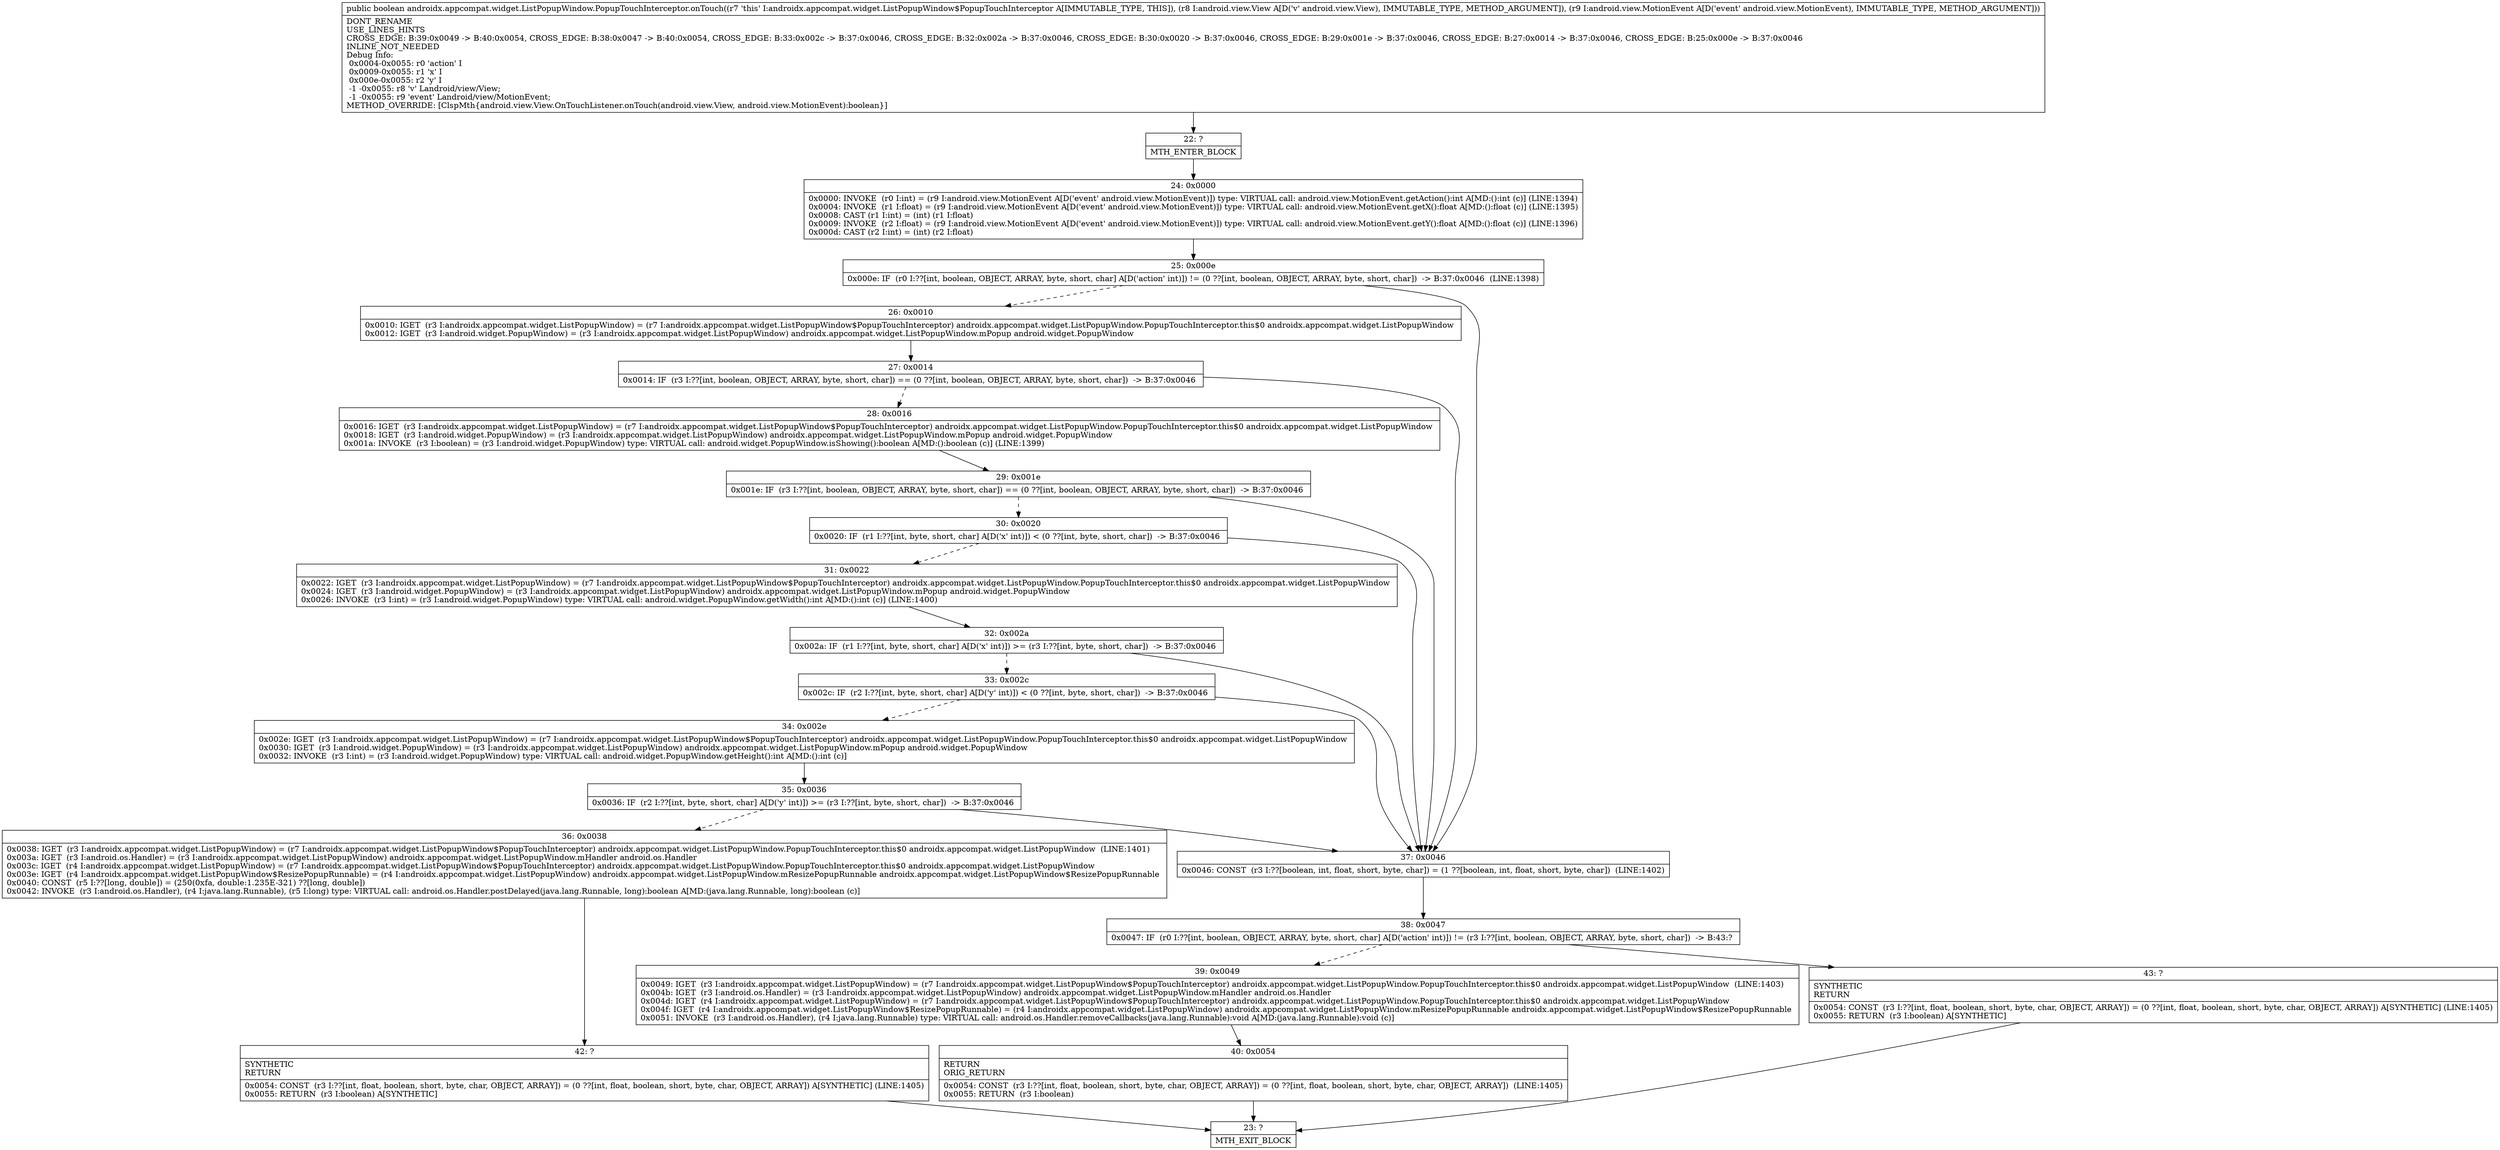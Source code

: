digraph "CFG forandroidx.appcompat.widget.ListPopupWindow.PopupTouchInterceptor.onTouch(Landroid\/view\/View;Landroid\/view\/MotionEvent;)Z" {
Node_22 [shape=record,label="{22\:\ ?|MTH_ENTER_BLOCK\l}"];
Node_24 [shape=record,label="{24\:\ 0x0000|0x0000: INVOKE  (r0 I:int) = (r9 I:android.view.MotionEvent A[D('event' android.view.MotionEvent)]) type: VIRTUAL call: android.view.MotionEvent.getAction():int A[MD:():int (c)] (LINE:1394)\l0x0004: INVOKE  (r1 I:float) = (r9 I:android.view.MotionEvent A[D('event' android.view.MotionEvent)]) type: VIRTUAL call: android.view.MotionEvent.getX():float A[MD:():float (c)] (LINE:1395)\l0x0008: CAST (r1 I:int) = (int) (r1 I:float) \l0x0009: INVOKE  (r2 I:float) = (r9 I:android.view.MotionEvent A[D('event' android.view.MotionEvent)]) type: VIRTUAL call: android.view.MotionEvent.getY():float A[MD:():float (c)] (LINE:1396)\l0x000d: CAST (r2 I:int) = (int) (r2 I:float) \l}"];
Node_25 [shape=record,label="{25\:\ 0x000e|0x000e: IF  (r0 I:??[int, boolean, OBJECT, ARRAY, byte, short, char] A[D('action' int)]) != (0 ??[int, boolean, OBJECT, ARRAY, byte, short, char])  \-\> B:37:0x0046  (LINE:1398)\l}"];
Node_26 [shape=record,label="{26\:\ 0x0010|0x0010: IGET  (r3 I:androidx.appcompat.widget.ListPopupWindow) = (r7 I:androidx.appcompat.widget.ListPopupWindow$PopupTouchInterceptor) androidx.appcompat.widget.ListPopupWindow.PopupTouchInterceptor.this$0 androidx.appcompat.widget.ListPopupWindow \l0x0012: IGET  (r3 I:android.widget.PopupWindow) = (r3 I:androidx.appcompat.widget.ListPopupWindow) androidx.appcompat.widget.ListPopupWindow.mPopup android.widget.PopupWindow \l}"];
Node_27 [shape=record,label="{27\:\ 0x0014|0x0014: IF  (r3 I:??[int, boolean, OBJECT, ARRAY, byte, short, char]) == (0 ??[int, boolean, OBJECT, ARRAY, byte, short, char])  \-\> B:37:0x0046 \l}"];
Node_28 [shape=record,label="{28\:\ 0x0016|0x0016: IGET  (r3 I:androidx.appcompat.widget.ListPopupWindow) = (r7 I:androidx.appcompat.widget.ListPopupWindow$PopupTouchInterceptor) androidx.appcompat.widget.ListPopupWindow.PopupTouchInterceptor.this$0 androidx.appcompat.widget.ListPopupWindow \l0x0018: IGET  (r3 I:android.widget.PopupWindow) = (r3 I:androidx.appcompat.widget.ListPopupWindow) androidx.appcompat.widget.ListPopupWindow.mPopup android.widget.PopupWindow \l0x001a: INVOKE  (r3 I:boolean) = (r3 I:android.widget.PopupWindow) type: VIRTUAL call: android.widget.PopupWindow.isShowing():boolean A[MD:():boolean (c)] (LINE:1399)\l}"];
Node_29 [shape=record,label="{29\:\ 0x001e|0x001e: IF  (r3 I:??[int, boolean, OBJECT, ARRAY, byte, short, char]) == (0 ??[int, boolean, OBJECT, ARRAY, byte, short, char])  \-\> B:37:0x0046 \l}"];
Node_30 [shape=record,label="{30\:\ 0x0020|0x0020: IF  (r1 I:??[int, byte, short, char] A[D('x' int)]) \< (0 ??[int, byte, short, char])  \-\> B:37:0x0046 \l}"];
Node_31 [shape=record,label="{31\:\ 0x0022|0x0022: IGET  (r3 I:androidx.appcompat.widget.ListPopupWindow) = (r7 I:androidx.appcompat.widget.ListPopupWindow$PopupTouchInterceptor) androidx.appcompat.widget.ListPopupWindow.PopupTouchInterceptor.this$0 androidx.appcompat.widget.ListPopupWindow \l0x0024: IGET  (r3 I:android.widget.PopupWindow) = (r3 I:androidx.appcompat.widget.ListPopupWindow) androidx.appcompat.widget.ListPopupWindow.mPopup android.widget.PopupWindow \l0x0026: INVOKE  (r3 I:int) = (r3 I:android.widget.PopupWindow) type: VIRTUAL call: android.widget.PopupWindow.getWidth():int A[MD:():int (c)] (LINE:1400)\l}"];
Node_32 [shape=record,label="{32\:\ 0x002a|0x002a: IF  (r1 I:??[int, byte, short, char] A[D('x' int)]) \>= (r3 I:??[int, byte, short, char])  \-\> B:37:0x0046 \l}"];
Node_33 [shape=record,label="{33\:\ 0x002c|0x002c: IF  (r2 I:??[int, byte, short, char] A[D('y' int)]) \< (0 ??[int, byte, short, char])  \-\> B:37:0x0046 \l}"];
Node_34 [shape=record,label="{34\:\ 0x002e|0x002e: IGET  (r3 I:androidx.appcompat.widget.ListPopupWindow) = (r7 I:androidx.appcompat.widget.ListPopupWindow$PopupTouchInterceptor) androidx.appcompat.widget.ListPopupWindow.PopupTouchInterceptor.this$0 androidx.appcompat.widget.ListPopupWindow \l0x0030: IGET  (r3 I:android.widget.PopupWindow) = (r3 I:androidx.appcompat.widget.ListPopupWindow) androidx.appcompat.widget.ListPopupWindow.mPopup android.widget.PopupWindow \l0x0032: INVOKE  (r3 I:int) = (r3 I:android.widget.PopupWindow) type: VIRTUAL call: android.widget.PopupWindow.getHeight():int A[MD:():int (c)]\l}"];
Node_35 [shape=record,label="{35\:\ 0x0036|0x0036: IF  (r2 I:??[int, byte, short, char] A[D('y' int)]) \>= (r3 I:??[int, byte, short, char])  \-\> B:37:0x0046 \l}"];
Node_36 [shape=record,label="{36\:\ 0x0038|0x0038: IGET  (r3 I:androidx.appcompat.widget.ListPopupWindow) = (r7 I:androidx.appcompat.widget.ListPopupWindow$PopupTouchInterceptor) androidx.appcompat.widget.ListPopupWindow.PopupTouchInterceptor.this$0 androidx.appcompat.widget.ListPopupWindow  (LINE:1401)\l0x003a: IGET  (r3 I:android.os.Handler) = (r3 I:androidx.appcompat.widget.ListPopupWindow) androidx.appcompat.widget.ListPopupWindow.mHandler android.os.Handler \l0x003c: IGET  (r4 I:androidx.appcompat.widget.ListPopupWindow) = (r7 I:androidx.appcompat.widget.ListPopupWindow$PopupTouchInterceptor) androidx.appcompat.widget.ListPopupWindow.PopupTouchInterceptor.this$0 androidx.appcompat.widget.ListPopupWindow \l0x003e: IGET  (r4 I:androidx.appcompat.widget.ListPopupWindow$ResizePopupRunnable) = (r4 I:androidx.appcompat.widget.ListPopupWindow) androidx.appcompat.widget.ListPopupWindow.mResizePopupRunnable androidx.appcompat.widget.ListPopupWindow$ResizePopupRunnable \l0x0040: CONST  (r5 I:??[long, double]) = (250(0xfa, double:1.235E\-321) ??[long, double]) \l0x0042: INVOKE  (r3 I:android.os.Handler), (r4 I:java.lang.Runnable), (r5 I:long) type: VIRTUAL call: android.os.Handler.postDelayed(java.lang.Runnable, long):boolean A[MD:(java.lang.Runnable, long):boolean (c)]\l}"];
Node_42 [shape=record,label="{42\:\ ?|SYNTHETIC\lRETURN\l|0x0054: CONST  (r3 I:??[int, float, boolean, short, byte, char, OBJECT, ARRAY]) = (0 ??[int, float, boolean, short, byte, char, OBJECT, ARRAY]) A[SYNTHETIC] (LINE:1405)\l0x0055: RETURN  (r3 I:boolean) A[SYNTHETIC]\l}"];
Node_23 [shape=record,label="{23\:\ ?|MTH_EXIT_BLOCK\l}"];
Node_37 [shape=record,label="{37\:\ 0x0046|0x0046: CONST  (r3 I:??[boolean, int, float, short, byte, char]) = (1 ??[boolean, int, float, short, byte, char])  (LINE:1402)\l}"];
Node_38 [shape=record,label="{38\:\ 0x0047|0x0047: IF  (r0 I:??[int, boolean, OBJECT, ARRAY, byte, short, char] A[D('action' int)]) != (r3 I:??[int, boolean, OBJECT, ARRAY, byte, short, char])  \-\> B:43:? \l}"];
Node_39 [shape=record,label="{39\:\ 0x0049|0x0049: IGET  (r3 I:androidx.appcompat.widget.ListPopupWindow) = (r7 I:androidx.appcompat.widget.ListPopupWindow$PopupTouchInterceptor) androidx.appcompat.widget.ListPopupWindow.PopupTouchInterceptor.this$0 androidx.appcompat.widget.ListPopupWindow  (LINE:1403)\l0x004b: IGET  (r3 I:android.os.Handler) = (r3 I:androidx.appcompat.widget.ListPopupWindow) androidx.appcompat.widget.ListPopupWindow.mHandler android.os.Handler \l0x004d: IGET  (r4 I:androidx.appcompat.widget.ListPopupWindow) = (r7 I:androidx.appcompat.widget.ListPopupWindow$PopupTouchInterceptor) androidx.appcompat.widget.ListPopupWindow.PopupTouchInterceptor.this$0 androidx.appcompat.widget.ListPopupWindow \l0x004f: IGET  (r4 I:androidx.appcompat.widget.ListPopupWindow$ResizePopupRunnable) = (r4 I:androidx.appcompat.widget.ListPopupWindow) androidx.appcompat.widget.ListPopupWindow.mResizePopupRunnable androidx.appcompat.widget.ListPopupWindow$ResizePopupRunnable \l0x0051: INVOKE  (r3 I:android.os.Handler), (r4 I:java.lang.Runnable) type: VIRTUAL call: android.os.Handler.removeCallbacks(java.lang.Runnable):void A[MD:(java.lang.Runnable):void (c)]\l}"];
Node_40 [shape=record,label="{40\:\ 0x0054|RETURN\lORIG_RETURN\l|0x0054: CONST  (r3 I:??[int, float, boolean, short, byte, char, OBJECT, ARRAY]) = (0 ??[int, float, boolean, short, byte, char, OBJECT, ARRAY])  (LINE:1405)\l0x0055: RETURN  (r3 I:boolean) \l}"];
Node_43 [shape=record,label="{43\:\ ?|SYNTHETIC\lRETURN\l|0x0054: CONST  (r3 I:??[int, float, boolean, short, byte, char, OBJECT, ARRAY]) = (0 ??[int, float, boolean, short, byte, char, OBJECT, ARRAY]) A[SYNTHETIC] (LINE:1405)\l0x0055: RETURN  (r3 I:boolean) A[SYNTHETIC]\l}"];
MethodNode[shape=record,label="{public boolean androidx.appcompat.widget.ListPopupWindow.PopupTouchInterceptor.onTouch((r7 'this' I:androidx.appcompat.widget.ListPopupWindow$PopupTouchInterceptor A[IMMUTABLE_TYPE, THIS]), (r8 I:android.view.View A[D('v' android.view.View), IMMUTABLE_TYPE, METHOD_ARGUMENT]), (r9 I:android.view.MotionEvent A[D('event' android.view.MotionEvent), IMMUTABLE_TYPE, METHOD_ARGUMENT]))  | DONT_RENAME\lUSE_LINES_HINTS\lCROSS_EDGE: B:39:0x0049 \-\> B:40:0x0054, CROSS_EDGE: B:38:0x0047 \-\> B:40:0x0054, CROSS_EDGE: B:33:0x002c \-\> B:37:0x0046, CROSS_EDGE: B:32:0x002a \-\> B:37:0x0046, CROSS_EDGE: B:30:0x0020 \-\> B:37:0x0046, CROSS_EDGE: B:29:0x001e \-\> B:37:0x0046, CROSS_EDGE: B:27:0x0014 \-\> B:37:0x0046, CROSS_EDGE: B:25:0x000e \-\> B:37:0x0046\lINLINE_NOT_NEEDED\lDebug Info:\l  0x0004\-0x0055: r0 'action' I\l  0x0009\-0x0055: r1 'x' I\l  0x000e\-0x0055: r2 'y' I\l  \-1 \-0x0055: r8 'v' Landroid\/view\/View;\l  \-1 \-0x0055: r9 'event' Landroid\/view\/MotionEvent;\lMETHOD_OVERRIDE: [ClspMth\{android.view.View.OnTouchListener.onTouch(android.view.View, android.view.MotionEvent):boolean\}]\l}"];
MethodNode -> Node_22;Node_22 -> Node_24;
Node_24 -> Node_25;
Node_25 -> Node_26[style=dashed];
Node_25 -> Node_37;
Node_26 -> Node_27;
Node_27 -> Node_28[style=dashed];
Node_27 -> Node_37;
Node_28 -> Node_29;
Node_29 -> Node_30[style=dashed];
Node_29 -> Node_37;
Node_30 -> Node_31[style=dashed];
Node_30 -> Node_37;
Node_31 -> Node_32;
Node_32 -> Node_33[style=dashed];
Node_32 -> Node_37;
Node_33 -> Node_34[style=dashed];
Node_33 -> Node_37;
Node_34 -> Node_35;
Node_35 -> Node_36[style=dashed];
Node_35 -> Node_37;
Node_36 -> Node_42;
Node_42 -> Node_23;
Node_37 -> Node_38;
Node_38 -> Node_39[style=dashed];
Node_38 -> Node_43;
Node_39 -> Node_40;
Node_40 -> Node_23;
Node_43 -> Node_23;
}

